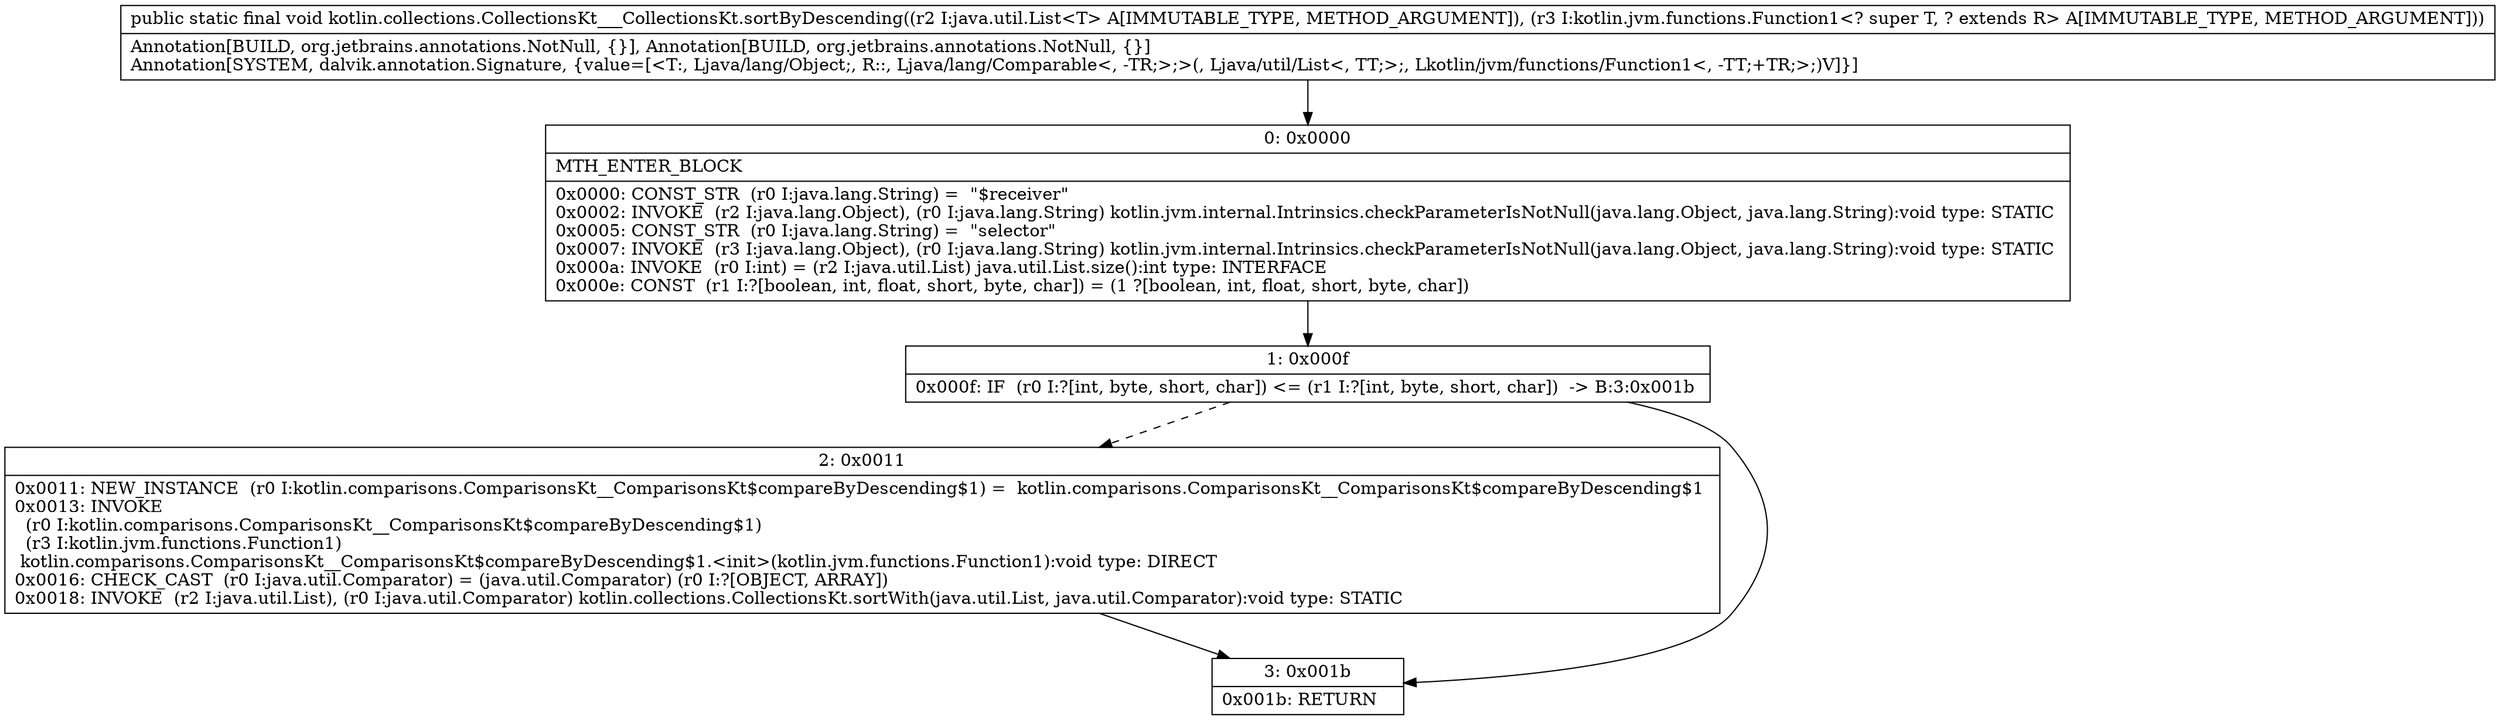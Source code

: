 digraph "CFG forkotlin.collections.CollectionsKt___CollectionsKt.sortByDescending(Ljava\/util\/List;Lkotlin\/jvm\/functions\/Function1;)V" {
Node_0 [shape=record,label="{0\:\ 0x0000|MTH_ENTER_BLOCK\l|0x0000: CONST_STR  (r0 I:java.lang.String) =  \"$receiver\" \l0x0002: INVOKE  (r2 I:java.lang.Object), (r0 I:java.lang.String) kotlin.jvm.internal.Intrinsics.checkParameterIsNotNull(java.lang.Object, java.lang.String):void type: STATIC \l0x0005: CONST_STR  (r0 I:java.lang.String) =  \"selector\" \l0x0007: INVOKE  (r3 I:java.lang.Object), (r0 I:java.lang.String) kotlin.jvm.internal.Intrinsics.checkParameterIsNotNull(java.lang.Object, java.lang.String):void type: STATIC \l0x000a: INVOKE  (r0 I:int) = (r2 I:java.util.List) java.util.List.size():int type: INTERFACE \l0x000e: CONST  (r1 I:?[boolean, int, float, short, byte, char]) = (1 ?[boolean, int, float, short, byte, char]) \l}"];
Node_1 [shape=record,label="{1\:\ 0x000f|0x000f: IF  (r0 I:?[int, byte, short, char]) \<= (r1 I:?[int, byte, short, char])  \-\> B:3:0x001b \l}"];
Node_2 [shape=record,label="{2\:\ 0x0011|0x0011: NEW_INSTANCE  (r0 I:kotlin.comparisons.ComparisonsKt__ComparisonsKt$compareByDescending$1) =  kotlin.comparisons.ComparisonsKt__ComparisonsKt$compareByDescending$1 \l0x0013: INVOKE  \l  (r0 I:kotlin.comparisons.ComparisonsKt__ComparisonsKt$compareByDescending$1)\l  (r3 I:kotlin.jvm.functions.Function1)\l kotlin.comparisons.ComparisonsKt__ComparisonsKt$compareByDescending$1.\<init\>(kotlin.jvm.functions.Function1):void type: DIRECT \l0x0016: CHECK_CAST  (r0 I:java.util.Comparator) = (java.util.Comparator) (r0 I:?[OBJECT, ARRAY]) \l0x0018: INVOKE  (r2 I:java.util.List), (r0 I:java.util.Comparator) kotlin.collections.CollectionsKt.sortWith(java.util.List, java.util.Comparator):void type: STATIC \l}"];
Node_3 [shape=record,label="{3\:\ 0x001b|0x001b: RETURN   \l}"];
MethodNode[shape=record,label="{public static final void kotlin.collections.CollectionsKt___CollectionsKt.sortByDescending((r2 I:java.util.List\<T\> A[IMMUTABLE_TYPE, METHOD_ARGUMENT]), (r3 I:kotlin.jvm.functions.Function1\<? super T, ? extends R\> A[IMMUTABLE_TYPE, METHOD_ARGUMENT]))  | Annotation[BUILD, org.jetbrains.annotations.NotNull, \{\}], Annotation[BUILD, org.jetbrains.annotations.NotNull, \{\}]\lAnnotation[SYSTEM, dalvik.annotation.Signature, \{value=[\<T:, Ljava\/lang\/Object;, R::, Ljava\/lang\/Comparable\<, \-TR;\>;\>(, Ljava\/util\/List\<, TT;\>;, Lkotlin\/jvm\/functions\/Function1\<, \-TT;+TR;\>;)V]\}]\l}"];
MethodNode -> Node_0;
Node_0 -> Node_1;
Node_1 -> Node_2[style=dashed];
Node_1 -> Node_3;
Node_2 -> Node_3;
}

